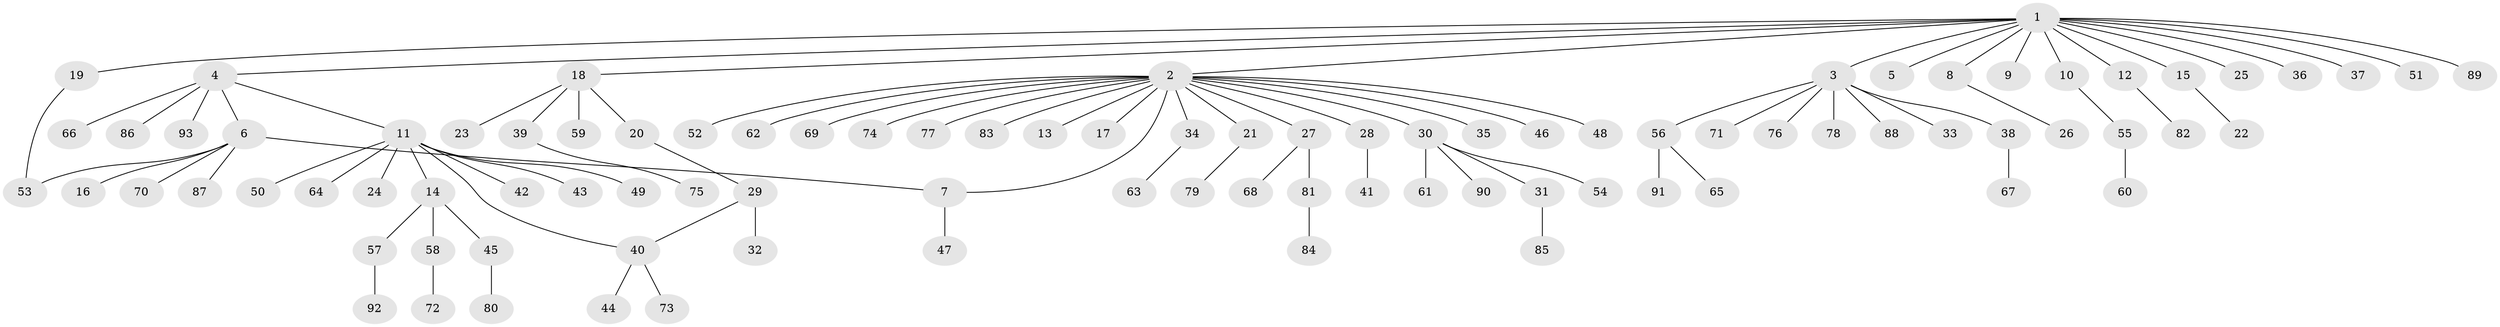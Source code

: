 // coarse degree distribution, {15: 0.014925373134328358, 17: 0.014925373134328358, 7: 0.014925373134328358, 5: 0.014925373134328358, 1: 0.746268656716418, 6: 0.014925373134328358, 2: 0.08955223880597014, 8: 0.014925373134328358, 4: 0.04477611940298507, 3: 0.029850746268656716}
// Generated by graph-tools (version 1.1) at 2025/41/03/06/25 10:41:47]
// undirected, 93 vertices, 95 edges
graph export_dot {
graph [start="1"]
  node [color=gray90,style=filled];
  1;
  2;
  3;
  4;
  5;
  6;
  7;
  8;
  9;
  10;
  11;
  12;
  13;
  14;
  15;
  16;
  17;
  18;
  19;
  20;
  21;
  22;
  23;
  24;
  25;
  26;
  27;
  28;
  29;
  30;
  31;
  32;
  33;
  34;
  35;
  36;
  37;
  38;
  39;
  40;
  41;
  42;
  43;
  44;
  45;
  46;
  47;
  48;
  49;
  50;
  51;
  52;
  53;
  54;
  55;
  56;
  57;
  58;
  59;
  60;
  61;
  62;
  63;
  64;
  65;
  66;
  67;
  68;
  69;
  70;
  71;
  72;
  73;
  74;
  75;
  76;
  77;
  78;
  79;
  80;
  81;
  82;
  83;
  84;
  85;
  86;
  87;
  88;
  89;
  90;
  91;
  92;
  93;
  1 -- 2;
  1 -- 3;
  1 -- 4;
  1 -- 5;
  1 -- 8;
  1 -- 9;
  1 -- 10;
  1 -- 12;
  1 -- 15;
  1 -- 18;
  1 -- 19;
  1 -- 25;
  1 -- 36;
  1 -- 37;
  1 -- 51;
  1 -- 89;
  2 -- 7;
  2 -- 13;
  2 -- 17;
  2 -- 21;
  2 -- 27;
  2 -- 28;
  2 -- 30;
  2 -- 34;
  2 -- 35;
  2 -- 46;
  2 -- 48;
  2 -- 52;
  2 -- 62;
  2 -- 69;
  2 -- 74;
  2 -- 77;
  2 -- 83;
  3 -- 33;
  3 -- 38;
  3 -- 56;
  3 -- 71;
  3 -- 76;
  3 -- 78;
  3 -- 88;
  4 -- 6;
  4 -- 11;
  4 -- 66;
  4 -- 86;
  4 -- 93;
  6 -- 7;
  6 -- 16;
  6 -- 53;
  6 -- 70;
  6 -- 87;
  7 -- 47;
  8 -- 26;
  10 -- 55;
  11 -- 14;
  11 -- 24;
  11 -- 40;
  11 -- 42;
  11 -- 43;
  11 -- 49;
  11 -- 50;
  11 -- 64;
  12 -- 82;
  14 -- 45;
  14 -- 57;
  14 -- 58;
  15 -- 22;
  18 -- 20;
  18 -- 23;
  18 -- 39;
  18 -- 59;
  19 -- 53;
  20 -- 29;
  21 -- 79;
  27 -- 68;
  27 -- 81;
  28 -- 41;
  29 -- 32;
  29 -- 40;
  30 -- 31;
  30 -- 54;
  30 -- 61;
  30 -- 90;
  31 -- 85;
  34 -- 63;
  38 -- 67;
  39 -- 75;
  40 -- 44;
  40 -- 73;
  45 -- 80;
  55 -- 60;
  56 -- 65;
  56 -- 91;
  57 -- 92;
  58 -- 72;
  81 -- 84;
}
